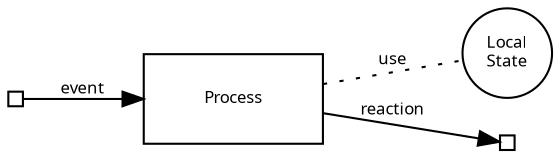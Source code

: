   digraph example {
    rankdir="LR";

    node [shape=rectangle, fontname=Sans, fontsize=8, fixedsize="true", width="1.2", height="0.6"];
    edge [fontname=Sans, fontsize=8];

    aaa [label="", width="0.1", height="0.1"];
    process [label="Process"];
    state [shape=circle label="Local\nState", width="0.6", height="0.6"];
    zzz [label="", width="0.1", height="0.1"];

    aaa -> process [label="event"];
    process -> zzz [label="reaction"];
    process -> state [label="use", dir=none, style=dotted];
  }
